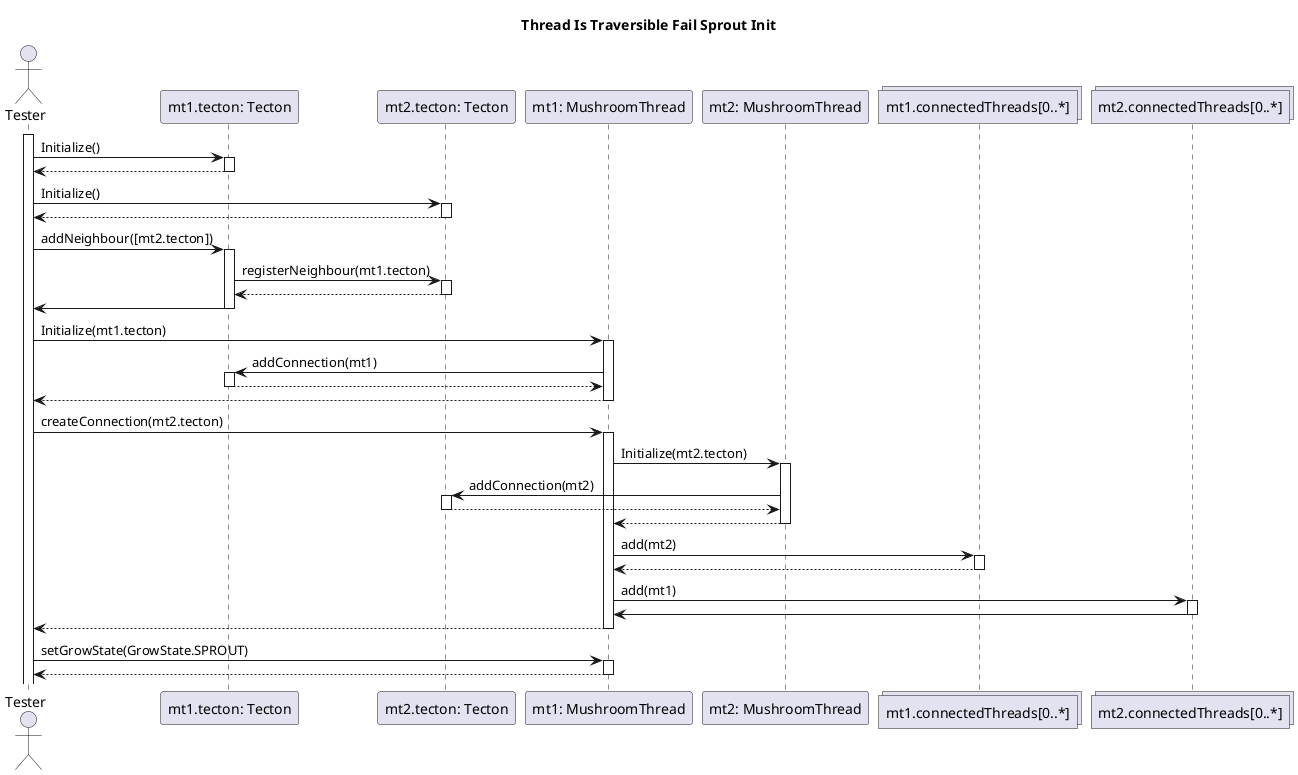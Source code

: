 @startuml Thread Is Traversible Fail Sprout
title Thread Is Traversible Fail Sprout Init

actor "Tester" as tester

participant "mt1.tecton: Tecton" as t1
participant "mt2.tecton: Tecton" as t2
participant "mt1: MushroomThread" as mt1
participant "mt2: MushroomThread" as mt2

collections "mt1.connectedThreads[0..*]" as ct1
collections "mt2.connectedThreads[0..*]" as ct2

activate tester

'Init tectons
tester -> t1: Initialize()
activate t1
t1 --> tester
deactivate t1

tester -> t2: Initialize()
activate t2
t2 --> tester
deactivate t2

'Add neighbours
tester -> t1: addNeighbour([mt2.tecton])
activate t1
t1 -> t2: registerNeighbour(mt1.tecton)
activate t2
t2 --> t1
deactivate t2
t1 -> tester
deactivate t1

'Add threads
tester -> mt1: Initialize(mt1.tecton)
activate mt1
mt1 -> t1: addConnection(mt1)
activate t1
t1 --> mt1
deactivate t1
mt1 --> tester 
deactivate mt1

tester -> mt1: createConnection(mt2.tecton)
activate mt1

mt1 -> mt2: Initialize(mt2.tecton)
activate mt2
mt2 -> t2: addConnection(mt2)
activate t2
t2 --> mt2
deactivate t2
mt2 --> mt1
deactivate mt2

mt1 -> ct1: add(mt2)
activate ct1
ct1 --> mt1
deactivate ct1


mt1 -> ct2: add(mt1)
activate ct2
ct2 -> mt1
deactivate ct2

mt1 --> tester
deactivate mt1

'Set Sprout
tester -> mt1: setGrowState(GrowState.SPROUT)
activate mt1
mt1 --> tester
deactivate mt1

@enduml